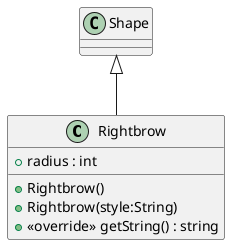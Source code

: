 @startuml
class Rightbrow {
    + radius : int
    + Rightbrow()
    + Rightbrow(style:String)
    + <<override>> getString() : string
}
Shape <|-- Rightbrow
@enduml
